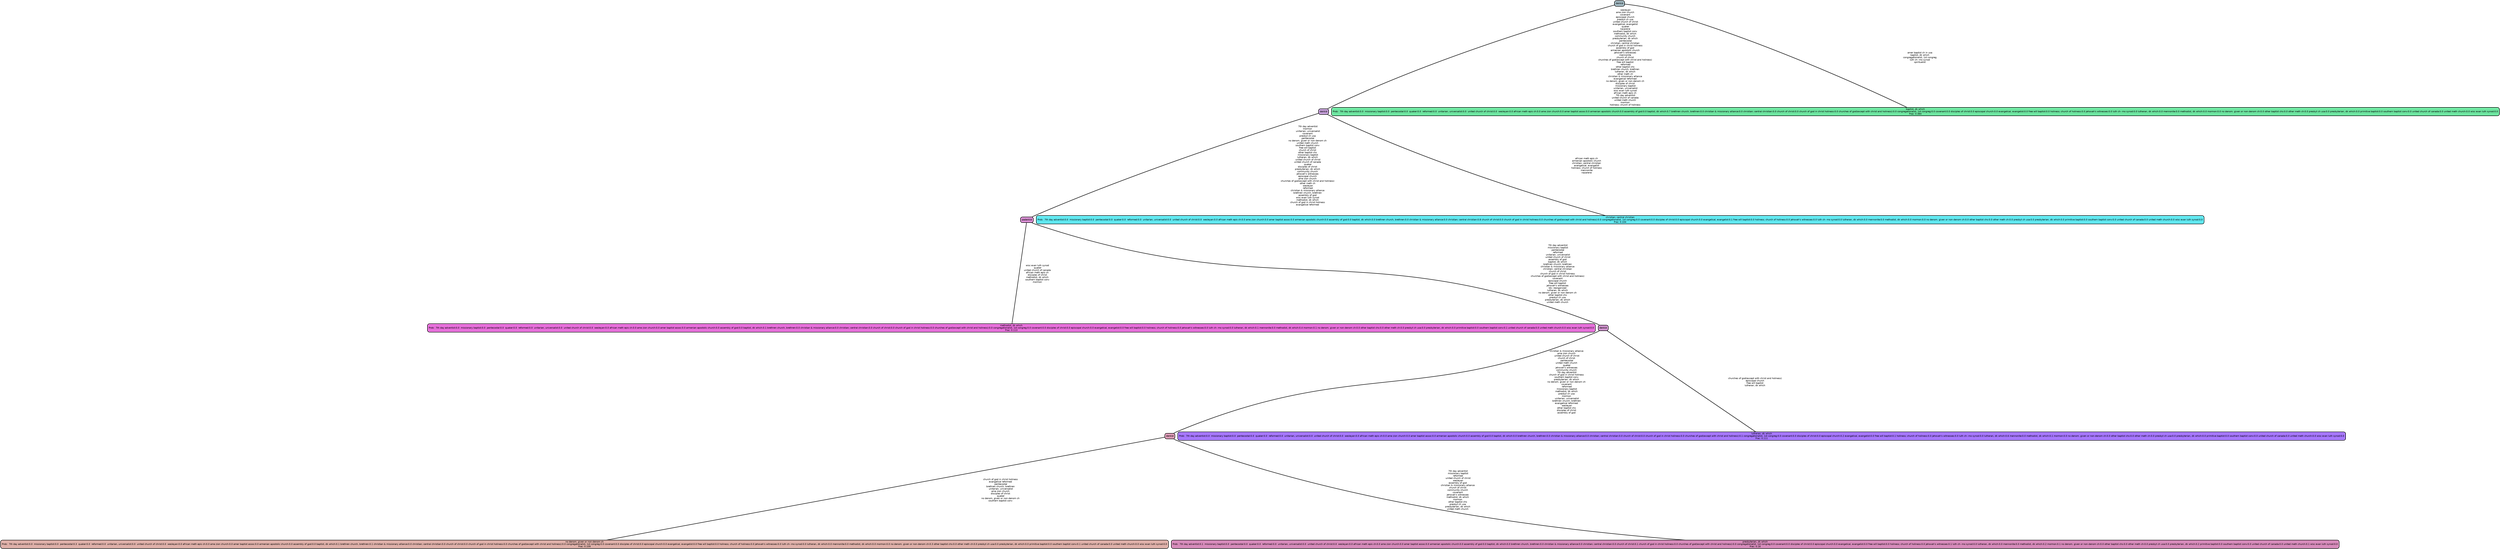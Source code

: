 graph Tree {
node [shape=box, style="filled, rounded",color="black",penwidth="3",fontcolor="black",                 fontname=helvetica] ;
graph [ranksep="0 equally", splines=straight,                 bgcolor=transparent, dpi=200] ;
edge [fontname=helvetica, color=black] ;
0 [label="methodist, dk which
Prob:  7th day adventist:0.0  missionary baptist:0.0  pentecostal:0.0  quaker:0.0  reformed:0.0  unitarian, universalist:0.0  united church of christ:0.0  wesleyan:0.0 african meth epis ch:0.0 ame zion church:0.0 amer baptist assoc:0.0 armenian apostolic church:0.0 assembly of god:0.0 baptist, dk which:0.1 brethren church, brethren:0.0 christian & missionary alliance:0.0 christian; central christian:0.0 church of christ:0.0 church of god in christ holiness:0.0 churches of god(except with christ and holiness):0.0 congregationalist, 1st congreg:0.0 covenant:0.0 disciples of christ:0.0 episcopal church:0.0 evangelical, evangelist:0.0 free will baptist:0.0 holiness; church of holiness:0.0 jehovah's witnesses:0.0 luth ch--mo synod:0.0 lutheran, dk which:0.1 mennonite:0.0 methodist, dk which:0.4 mormon:0.1 no denom. given or non-denom ch:0.0 other baptist chs:0.0 other meth ch:0.0 presbyt ch usa:0.0 presbyterian, dk which:0.0 primitive baptist:0.0 southern baptist conv:0.1 united church of canada:0.0 united meth church:0.0 wisc evan luth synod:0.0
Frac: 0.113", fillcolor="#e56ed9"] ;
1 [label="padenkid", fillcolor="#d188cc"] ;
2 [label="no denom. given or non-denom ch
Prob:  7th day adventist:0.0  missionary baptist:0.0  pentecostal:0.3  quaker:0.0  reformed:0.0  unitarian, universalist:0.0  united church of christ:0.0  wesleyan:0.0 african meth epis ch:0.0 ame zion church:0.0 amer baptist assoc:0.0 armenian apostolic church:0.0 assembly of god:0.0 baptist, dk which:0.1 brethren church, brethren:0.1 christian & missionary alliance:0.0 christian; central christian:0.0 church of christ:0.0 church of god in christ holiness:0.0 churches of god(except with christ and holiness):0.0 congregationalist, 1st congreg:0.0 covenant:0.0 disciples of christ:0.0 episcopal church:0.0 evangelical, evangelist:0.0 free will baptist:0.0 holiness; church of holiness:0.0 jehovah's witnesses:0.0 luth ch--mo synod:0.0 lutheran, dk which:0.0 mennonite:0.0 methodist, dk which:0.0 mormon:0.0 no denom. given or non-denom ch:0.3 other baptist chs:0.0 other meth ch:0.0 presbyt ch usa:0.0 presbyterian, dk which:0.0 primitive baptist:0.0 southern baptist conv:0.1 united church of canada:0.0 united meth church:0.0 wisc evan luth synod:0.0
Frac: 0.109", fillcolor="#dfb0a9"] ;
3 [label="denkid", fillcolor="#da99b4"] ;
4 [label="presbyterian, dk which
Prob:  7th day adventist:0.1  missionary baptist:0.0  pentecostal:0.0  quaker:0.0  reformed:0.0  unitarian, universalist:0.0  united church of christ:0.0  wesleyan:0.0 african meth epis ch:0.0 ame zion church:0.0 amer baptist assoc:0.0 armenian apostolic church:0.0 assembly of god:0.0 baptist, dk which:0.0 brethren church, brethren:0.0 christian & missionary alliance:0.0 christian; central christian:0.0 church of christ:0.1 church of god in christ holiness:0.0 churches of god(except with christ and holiness):0.0 congregationalist, 1st congreg:0.0 covenant:0.0 disciples of christ:0.0 episcopal church:0.0 evangelical, evangelist:0.0 free will baptist:0.0 holiness; church of holiness:0.0 jehovah's witnesses:0.1 luth ch--mo synod:0.0 lutheran, dk which:0.0 mennonite:0.0 methodist, dk which:0.2 mormon:0.1 no denom. given or non-denom ch:0.0 other baptist chs:0.0 other meth ch:0.0 presbyt ch usa:0.0 presbyterian, dk which:0.2 primitive baptist:0.0 southern baptist conv:0.0 united church of canada:0.0 united meth church:0.1 wisc evan luth synod:0.0
Frac: 0.18", fillcolor="#d78bbb"] ;
5 [label="denkid", fillcolor="#cb8fc9"] ;
6 [label="lutheran, dk which
Prob:  7th day adventist:0.0  missionary baptist:0.0  pentecostal:0.0  quaker:0.0  reformed:0.0  unitarian, universalist:0.0  united church of christ:0.0  wesleyan:0.0 african meth epis ch:0.0 ame zion church:0.0 amer baptist assoc:0.0 armenian apostolic church:0.0 assembly of god:0.0 baptist, dk which:0.0 brethren church, brethren:0.0 christian & missionary alliance:0.0 christian; central christian:0.0 church of christ:0.0 church of god in christ holiness:0.0 churches of god(except with christ and holiness):0.1 congregationalist, 1st congreg:0.0 covenant:0.0 disciples of christ:0.0 episcopal church:0.2 evangelical, evangelist:0.0 free will baptist:0.1 holiness; church of holiness:0.0 jehovah's witnesses:0.0 luth ch--mo synod:0.0 lutheran, dk which:0.6 mennonite:0.0 methodist, dk which:0.1 mormon:0.0 no denom. given or non-denom ch:0.0 other baptist chs:0.0 other meth ch:0.0 presbyt ch usa:0.0 presbyterian, dk which:0.0 primitive baptist:0.0 southern baptist conv:0.0 united church of canada:0.0 united meth church:0.0 wisc evan luth synod:0.0
Frac: 0.111", fillcolor="#a576fd"] ;
7 [label="denkid", fillcolor="#be98d2"] ;
8 [label="christian; central christian
Prob:  7th day adventist:0.0  missionary baptist:0.0  pentecostal:0.0  quaker:0.0  reformed:0.0  unitarian, universalist:0.0  united church of christ:0.0  wesleyan:0.0 african meth epis ch:0.0 ame zion church:0.0 amer baptist assoc:0.0 armenian apostolic church:0.0 assembly of god:0.0 baptist, dk which:0.0 brethren church, brethren:0.0 christian & missionary alliance:0.0 christian; central christian:0.8 church of christ:0.0 church of god in christ holiness:0.0 churches of god(except with christ and holiness):0.0 congregationalist, 1st congreg:0.0 covenant:0.0 disciples of christ:0.0 episcopal church:0.0 evangelical, evangelist:0.1 free will baptist:0.0 holiness; church of holiness:0.0 jehovah's witnesses:0.0 luth ch--mo synod:0.0 lutheran, dk which:0.0 mennonite:0.0 methodist, dk which:0.0 mormon:0.0 no denom. given or non-denom ch:0.0 other baptist chs:0.0 other meth ch:0.0 presbyt ch usa:0.0 presbyterian, dk which:0.0 primitive baptist:0.0 southern baptist conv:0.0 united church of canada:0.0 united meth church:0.0 wisc evan luth synod:0.0
Frac: 0.104", fillcolor="#5fe7ef"] ;
9 [label="denkid", fillcolor="#9fb6bf"] ;
10 [label="baptist, dk which
Prob:  7th day adventist:0.0  missionary baptist:0.0  pentecostal:0.0  quaker:0.0  reformed:0.0  unitarian, universalist:0.0  united church of christ:0.0  wesleyan:0.0 african meth epis ch:0.0 ame zion church:0.0 amer baptist assoc:0.0 armenian apostolic church:0.0 assembly of god:0.0 baptist, dk which:0.7 brethren church, brethren:0.0 christian & missionary alliance:0.0 christian; central christian:0.0 church of christ:0.0 church of god in christ holiness:0.0 churches of god(except with christ and holiness):0.0 congregationalist, 1st congreg:0.0 covenant:0.0 disciples of christ:0.0 episcopal church:0.0 evangelical, evangelist:0.0 free will baptist:0.0 holiness; church of holiness:0.0 jehovah's witnesses:0.0 luth ch--mo synod:0.0 lutheran, dk which:0.0 mennonite:0.0 methodist, dk which:0.0 mormon:0.0 no denom. given or non-denom ch:0.0 other baptist chs:0.0 other meth ch:0.0 presbyt ch usa:0.0 presbyterian, dk which:0.0 primitive baptist:0.0 southern baptist conv:0.0 united church of canada:0.0 united meth church:0.0 wisc evan luth synod:0.0
Frac: 0.384", fillcolor="#6de5a0"] ;
1 -- 0 [label=" wisc evan luth synod\n  quaker\n united church of canada\n african meth epis ch\n disciples of christ\n methodist, dk which\n southern baptist conv\n mormon",penwidth=3] ;
1 -- 5 [label="  7th day adventist\n  missionary baptist\n  pentecostal\n  reformed\n  unitarian, universalist\n  united church of christ\n assembly of god\n baptist, dk which\n brethren church, brethren\n christian & missionary alliance\n christian; central christian\n church of christ\n church of god in christ holiness\n churches of god(except with christ and holiness)\n covenant\n episcopal church\n free will baptist\n jehovah's witnesses\n lds--reorganized\n lutheran, dk which\n no denom. given or non-denom ch\n other baptist chs\n presbyt ch usa\n presbyterian, dk which\n united meth church",penwidth=3] ;
3 -- 2 [label=" church of god in christ holiness\n evangelical reformed\n  pentecostal\n brethren church, brethren\n  unitarian, universalist\n ame zion church\n disciples of christ\n  quaker\n no denom. given or non-denom ch\n southern baptist conv",penwidth=3] ;
3 -- 4 [label="  7th day adventist\n  missionary baptist\n  reformed\n  united church of christ\n  wesleyan\n assembly of god\n christian & missionary alliance\n church of christ\n community church\n covenant\n jehovah's witnesses\n methodist, dk which\n mormon\n other baptist chs\n presbyt ch usa\n presbyterian, dk which\n united meth church",penwidth=3] ;
5 -- 3 [label=" christian & missionary alliance\n ame zion church\n  united church of christ\n church of christ\n  pentecostal\n united meth church\n  quaker\n jehovah's witnesses\n community church\n  7th day adventist\n church of god in christ holiness\n southern baptist conv\n presbyterian, dk which\n no denom. given or non-denom ch\n covenant\n  reformed\n  missionary baptist\n methodist, dk which\n presbyt ch usa\n mormon\n  unitarian, universalist\n brethren church, brethren\n evangelical reformed\n  wesleyan\n other baptist chs\n disciples of christ\n assembly of god",penwidth=3] ;
5 -- 6 [label=" churches of god(except with christ and holiness)\n episcopal church\n free will baptist\n lutheran, dk which",penwidth=3] ;
7 -- 1 [label="  7th day adventist\n mormon\n  unitarian, universalist\n covenant\n presbyt ch usa\n  pentecostal\n no denom. given or non-denom ch\n united meth church\n southern baptist conv\n free will baptist\n church of christ\n other baptist chs\n  missionary baptist\n lutheran, dk which\n  united church of christ\n united church of canada\n  quaker\n disciples of christ\n presbyterian, dk which\n community church\n jehovah's witnesses\n episcopal church\n ame zion church\n churches of god(except with christ and holiness)\n other meth ch\n  wesleyan\n  reformed\n christian & missionary alliance\n brethren church, brethren\n assembly of god\n wisc evan luth synod\n methodist, dk which\n church of god in christ holiness\n evangelical reformed",penwidth=3] ;
7 -- 8 [label=" african meth epis ch\n armenian apostolic church\n christian; central christian\n evangelical, evangelist\n holiness; church of holiness\n mennonite\n nazarene",penwidth=3] ;
9 -- 7 [label="  wesleyan\n ame zion church\n covenant\n episcopal church\n presbyt ch usa\n  united church of christ\n evangelical, evangelist\n  quaker\n nazarene\n southern baptist conv\n methodist, dk which\n community church\n presbyterian, dk which\n  pentecostal\n christian; central christian\n church of god in christ holiness\n assembly of god\n armenian apostolic church\n jehovah's witnesses\n mennonite\n church of christ\n churches of god(except with christ and holiness)\n free will baptist\n  reformed\n other baptist chs\n brethren church, brethren\n lutheran, dk which\n other meth ch\n christian & missionary alliance\n evangelical reformed\n no denom. given or non-denom ch\n disciples of christ\n  missionary baptist\n  unitarian, universalist\n wisc evan luth synod\n african meth epis ch\n  7th day adventist\n united church of canada\n united meth church\n mormon\n holiness; church of holiness",penwidth=3] ;
9 -- 10 [label=" amer baptist ch in usa\n baptist, dk which\n congregationalist, 1st congreg\n luth ch--mo synod\n spiritualist",penwidth=3] ;
{rank = same;}}
